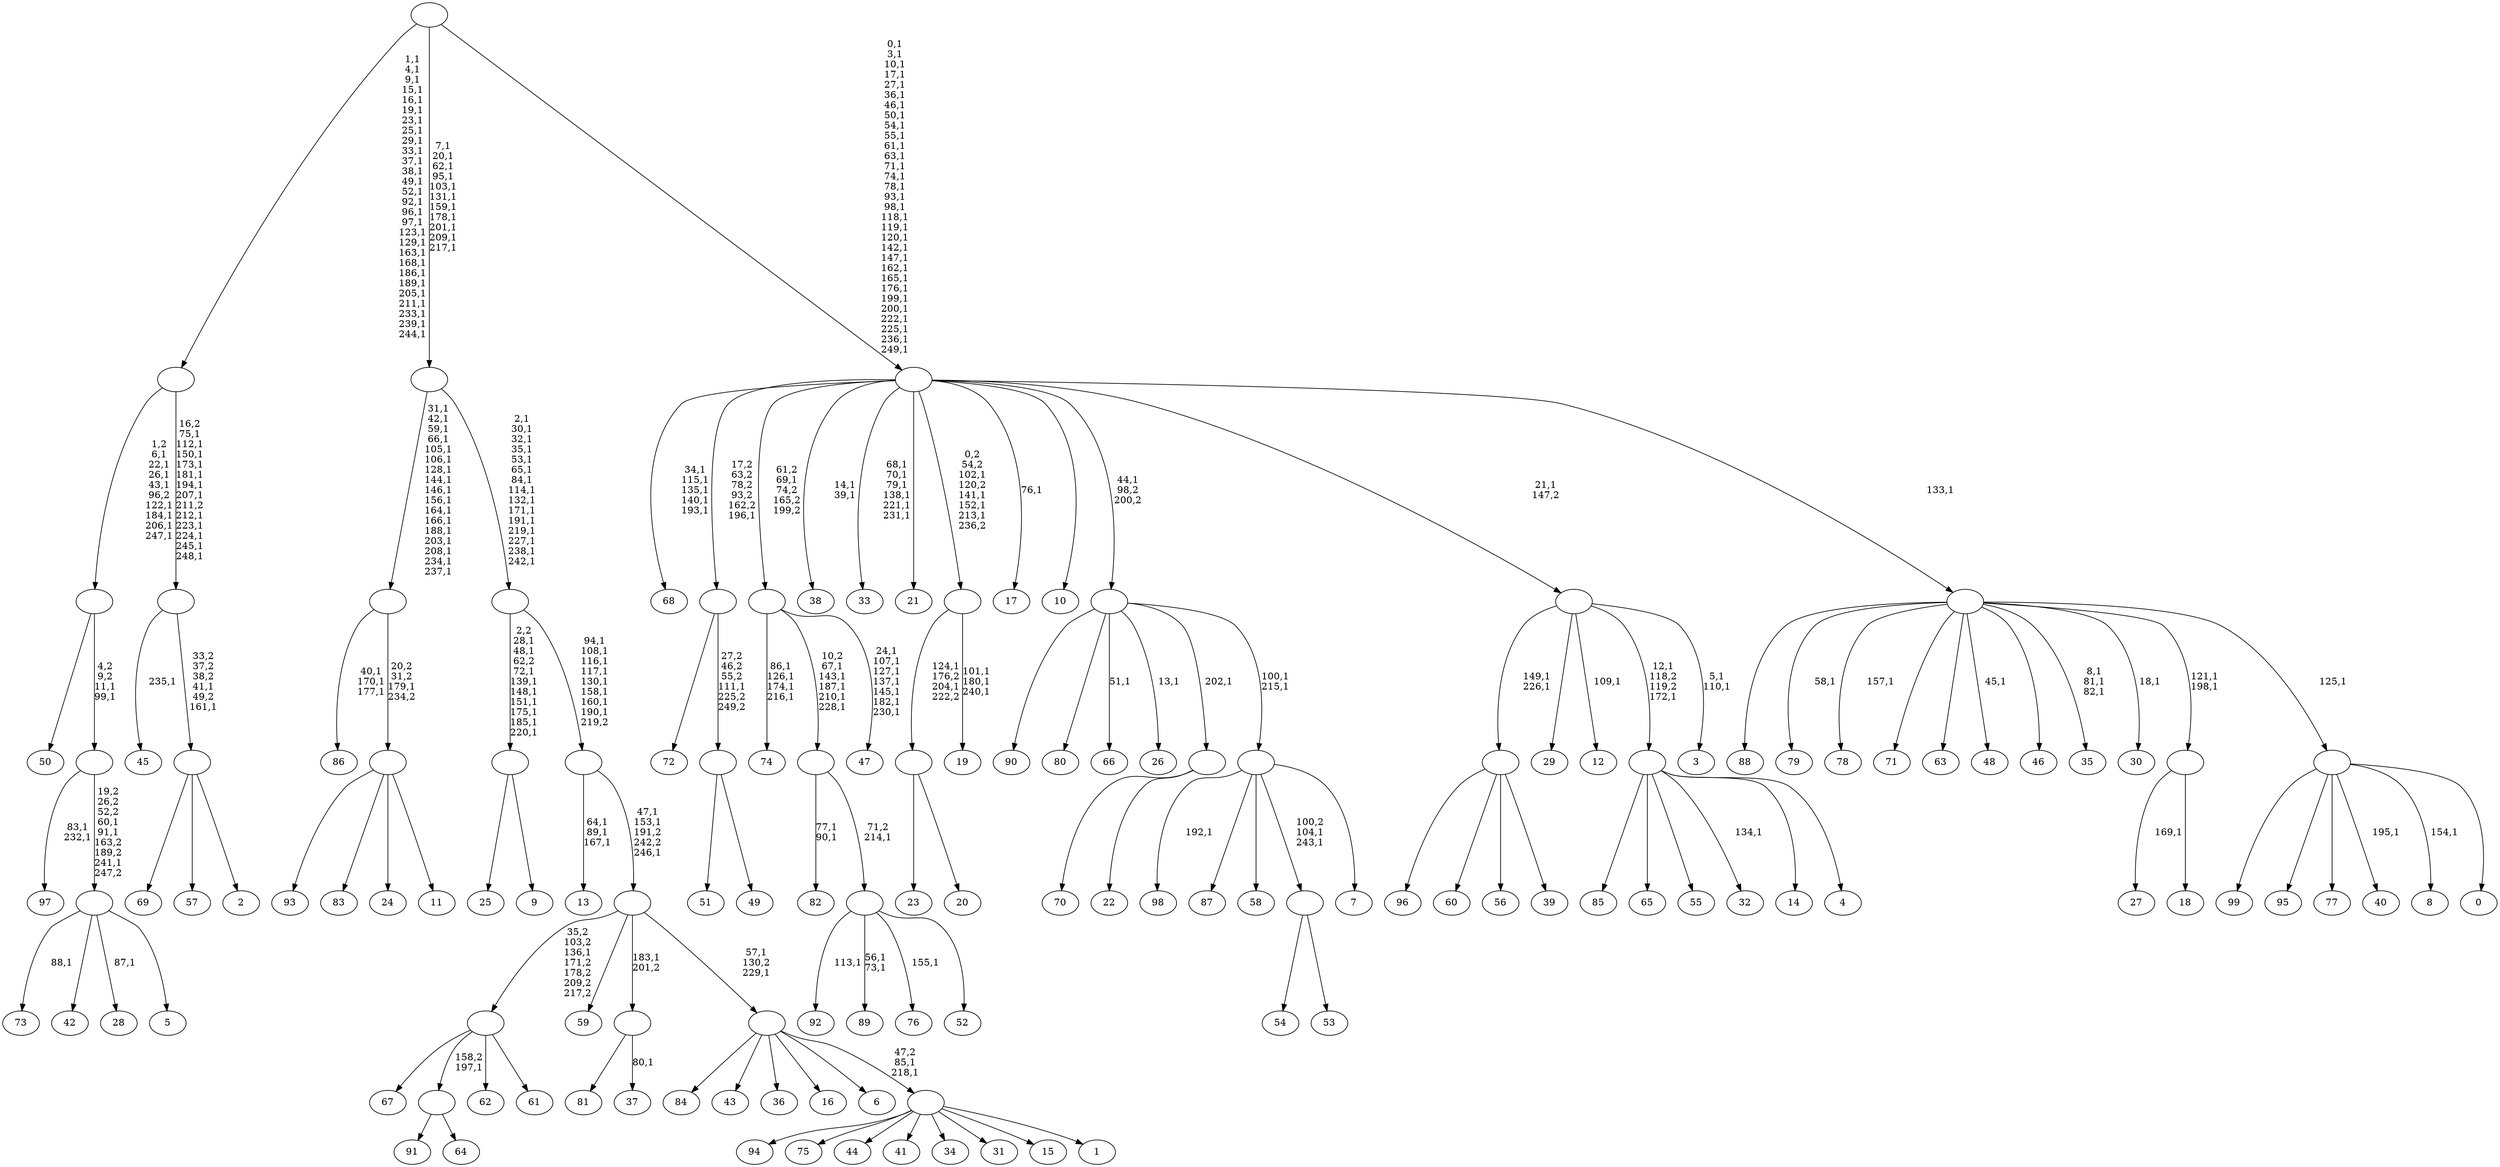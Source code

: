 digraph T {
	350 [label="99"]
	349 [label="98"]
	347 [label="97"]
	344 [label="96"]
	343 [label="95"]
	342 [label="94"]
	341 [label="93"]
	340 [label="92"]
	338 [label="91"]
	337 [label="90"]
	336 [label="89"]
	333 [label="88"]
	332 [label="87"]
	331 [label="86"]
	327 [label="85"]
	326 [label="84"]
	325 [label="83"]
	324 [label="82"]
	321 [label="81"]
	320 [label="80"]
	319 [label="79"]
	317 [label="78"]
	315 [label="77"]
	314 [label="76"]
	312 [label="75"]
	311 [label="74"]
	306 [label="73"]
	304 [label="72"]
	303 [label="71"]
	302 [label="70"]
	301 [label="69"]
	300 [label="68"]
	294 [label="67"]
	293 [label="66"]
	291 [label="65"]
	290 [label="64"]
	289 [label=""]
	288 [label="63"]
	287 [label="62"]
	286 [label="61"]
	285 [label=""]
	284 [label="60"]
	283 [label="59"]
	282 [label="58"]
	281 [label="57"]
	280 [label="56"]
	279 [label="55"]
	278 [label="54"]
	277 [label="53"]
	276 [label=""]
	274 [label="52"]
	273 [label=""]
	272 [label=""]
	267 [label="51"]
	266 [label="50"]
	265 [label="49"]
	264 [label=""]
	263 [label=""]
	262 [label="48"]
	260 [label="47"]
	252 [label=""]
	251 [label="46"]
	250 [label="45"]
	248 [label="44"]
	247 [label="43"]
	246 [label="42"]
	245 [label="41"]
	244 [label="40"]
	242 [label="39"]
	241 [label=""]
	239 [label="38"]
	236 [label="37"]
	234 [label=""]
	233 [label="36"]
	232 [label="35"]
	228 [label="34"]
	227 [label="33"]
	220 [label="32"]
	218 [label="31"]
	217 [label="30"]
	215 [label="29"]
	214 [label="28"]
	212 [label="27"]
	210 [label="26"]
	208 [label="25"]
	207 [label="24"]
	206 [label="23"]
	205 [label="22"]
	204 [label=""]
	203 [label="21"]
	202 [label="20"]
	201 [label=""]
	199 [label="19"]
	195 [label=""]
	191 [label="18"]
	190 [label=""]
	188 [label="17"]
	186 [label="16"]
	185 [label="15"]
	184 [label="14"]
	183 [label="13"]
	179 [label="12"]
	177 [label="11"]
	176 [label=""]
	175 [label=""]
	158 [label="10"]
	157 [label="9"]
	156 [label=""]
	147 [label="8"]
	145 [label="7"]
	144 [label=""]
	142 [label=""]
	141 [label="6"]
	140 [label="5"]
	139 [label=""]
	136 [label=""]
	134 [label=""]
	126 [label="4"]
	125 [label=""]
	123 [label="3"]
	120 [label=""]
	119 [label="2"]
	118 [label=""]
	116 [label=""]
	104 [label=""]
	76 [label="1"]
	75 [label=""]
	73 [label=""]
	71 [label=""]
	68 [label=""]
	60 [label=""]
	45 [label=""]
	34 [label="0"]
	33 [label=""]
	32 [label=""]
	31 [label=""]
	0 [label=""]
	289 -> 338 [label=""]
	289 -> 290 [label=""]
	285 -> 294 [label=""]
	285 -> 289 [label="158,2\n197,1"]
	285 -> 287 [label=""]
	285 -> 286 [label=""]
	276 -> 278 [label=""]
	276 -> 277 [label=""]
	273 -> 314 [label="155,1"]
	273 -> 336 [label="56,1\n73,1"]
	273 -> 340 [label="113,1"]
	273 -> 274 [label=""]
	272 -> 324 [label="77,1\n90,1"]
	272 -> 273 [label="71,2\n214,1"]
	264 -> 267 [label=""]
	264 -> 265 [label=""]
	263 -> 304 [label=""]
	263 -> 264 [label="27,2\n46,2\n55,2\n111,1\n225,2\n249,2"]
	252 -> 260 [label="24,1\n107,1\n127,1\n137,1\n145,1\n182,1\n230,1"]
	252 -> 272 [label="10,2\n67,1\n143,1\n187,1\n210,1\n228,1"]
	252 -> 311 [label="86,1\n126,1\n174,1\n216,1"]
	241 -> 344 [label=""]
	241 -> 284 [label=""]
	241 -> 280 [label=""]
	241 -> 242 [label=""]
	234 -> 236 [label="80,1"]
	234 -> 321 [label=""]
	204 -> 302 [label=""]
	204 -> 205 [label=""]
	201 -> 206 [label=""]
	201 -> 202 [label=""]
	195 -> 199 [label="101,1\n180,1\n240,1"]
	195 -> 201 [label="124,1\n176,2\n204,1\n222,2"]
	190 -> 212 [label="169,1"]
	190 -> 191 [label=""]
	176 -> 341 [label=""]
	176 -> 325 [label=""]
	176 -> 207 [label=""]
	176 -> 177 [label=""]
	175 -> 331 [label="40,1\n170,1\n177,1"]
	175 -> 176 [label="20,2\n31,2\n179,1\n234,2"]
	156 -> 208 [label=""]
	156 -> 157 [label=""]
	144 -> 276 [label="100,2\n104,1\n243,1"]
	144 -> 349 [label="192,1"]
	144 -> 332 [label=""]
	144 -> 282 [label=""]
	144 -> 145 [label=""]
	142 -> 144 [label="100,1\n215,1"]
	142 -> 210 [label="13,1"]
	142 -> 293 [label="51,1"]
	142 -> 337 [label=""]
	142 -> 320 [label=""]
	142 -> 204 [label="202,1"]
	139 -> 214 [label="87,1"]
	139 -> 306 [label="88,1"]
	139 -> 246 [label=""]
	139 -> 140 [label=""]
	136 -> 139 [label="19,2\n26,2\n52,2\n60,1\n91,1\n163,2\n189,2\n241,1\n247,2"]
	136 -> 347 [label="83,1\n232,1"]
	134 -> 136 [label="4,2\n9,2\n11,1\n99,1"]
	134 -> 266 [label=""]
	125 -> 220 [label="134,1"]
	125 -> 327 [label=""]
	125 -> 291 [label=""]
	125 -> 279 [label=""]
	125 -> 184 [label=""]
	125 -> 126 [label=""]
	120 -> 123 [label="5,1\n110,1"]
	120 -> 125 [label="12,1\n118,2\n119,2\n172,1"]
	120 -> 179 [label="109,1"]
	120 -> 241 [label="149,1\n226,1"]
	120 -> 215 [label=""]
	118 -> 301 [label=""]
	118 -> 281 [label=""]
	118 -> 119 [label=""]
	116 -> 118 [label="33,2\n37,2\n38,2\n41,1\n49,2\n161,1"]
	116 -> 250 [label="235,1"]
	104 -> 116 [label="16,2\n75,1\n112,1\n150,1\n173,1\n181,1\n194,1\n207,1\n211,2\n212,1\n223,1\n224,1\n245,1\n248,1"]
	104 -> 134 [label="1,2\n6,1\n22,1\n26,1\n43,1\n96,2\n122,1\n184,1\n206,1\n247,1"]
	75 -> 342 [label=""]
	75 -> 312 [label=""]
	75 -> 248 [label=""]
	75 -> 245 [label=""]
	75 -> 228 [label=""]
	75 -> 218 [label=""]
	75 -> 185 [label=""]
	75 -> 76 [label=""]
	73 -> 75 [label="47,2\n85,1\n218,1"]
	73 -> 326 [label=""]
	73 -> 247 [label=""]
	73 -> 233 [label=""]
	73 -> 186 [label=""]
	73 -> 141 [label=""]
	71 -> 73 [label="57,1\n130,2\n229,1"]
	71 -> 285 [label="35,2\n103,2\n136,1\n171,2\n178,2\n209,2\n217,2"]
	71 -> 283 [label=""]
	71 -> 234 [label="183,1\n201,2"]
	68 -> 71 [label="47,1\n153,1\n191,2\n242,2\n246,1"]
	68 -> 183 [label="64,1\n89,1\n167,1"]
	60 -> 68 [label="94,1\n108,1\n116,1\n117,1\n130,1\n158,1\n160,1\n190,1\n219,2"]
	60 -> 156 [label="2,2\n28,1\n48,1\n62,2\n72,1\n139,1\n148,1\n151,1\n175,1\n185,1\n220,1"]
	45 -> 60 [label="2,1\n30,1\n32,1\n35,1\n53,1\n65,1\n84,1\n114,1\n132,1\n171,1\n191,1\n219,1\n227,1\n238,1\n242,1"]
	45 -> 175 [label="31,1\n42,1\n59,1\n66,1\n105,1\n106,1\n128,1\n144,1\n146,1\n156,1\n164,1\n166,1\n188,1\n203,1\n208,1\n234,1\n237,1"]
	33 -> 147 [label="154,1"]
	33 -> 244 [label="195,1"]
	33 -> 350 [label=""]
	33 -> 343 [label=""]
	33 -> 315 [label=""]
	33 -> 34 [label=""]
	32 -> 190 [label="121,1\n198,1"]
	32 -> 217 [label="18,1"]
	32 -> 232 [label="8,1\n81,1\n82,1"]
	32 -> 262 [label="45,1"]
	32 -> 317 [label="157,1"]
	32 -> 319 [label="58,1"]
	32 -> 333 [label=""]
	32 -> 303 [label=""]
	32 -> 288 [label=""]
	32 -> 251 [label=""]
	32 -> 33 [label="125,1"]
	31 -> 188 [label="76,1"]
	31 -> 195 [label="0,2\n54,2\n102,1\n120,2\n141,1\n152,1\n213,1\n236,2"]
	31 -> 227 [label="68,1\n70,1\n79,1\n138,1\n221,1\n231,1"]
	31 -> 239 [label="14,1\n39,1"]
	31 -> 300 [label="34,1\n115,1\n135,1\n140,1\n193,1"]
	31 -> 263 [label="17,2\n63,2\n78,2\n93,2\n162,2\n196,1"]
	31 -> 252 [label="61,2\n69,1\n74,2\n165,2\n199,2"]
	31 -> 203 [label=""]
	31 -> 158 [label=""]
	31 -> 142 [label="44,1\n98,2\n200,2"]
	31 -> 120 [label="21,1\n147,2"]
	31 -> 32 [label="133,1"]
	0 -> 31 [label="0,1\n3,1\n10,1\n17,1\n27,1\n36,1\n46,1\n50,1\n54,1\n55,1\n61,1\n63,1\n71,1\n74,1\n78,1\n93,1\n98,1\n118,1\n119,1\n120,1\n142,1\n147,1\n162,1\n165,1\n176,1\n199,1\n200,1\n222,1\n225,1\n236,1\n249,1"]
	0 -> 45 [label="7,1\n20,1\n62,1\n95,1\n103,1\n131,1\n159,1\n178,1\n201,1\n209,1\n217,1"]
	0 -> 104 [label="1,1\n4,1\n9,1\n15,1\n16,1\n19,1\n23,1\n25,1\n29,1\n33,1\n37,1\n38,1\n49,1\n52,1\n92,1\n96,1\n97,1\n123,1\n129,1\n163,1\n168,1\n186,1\n189,1\n205,1\n211,1\n233,1\n239,1\n244,1"]
}
